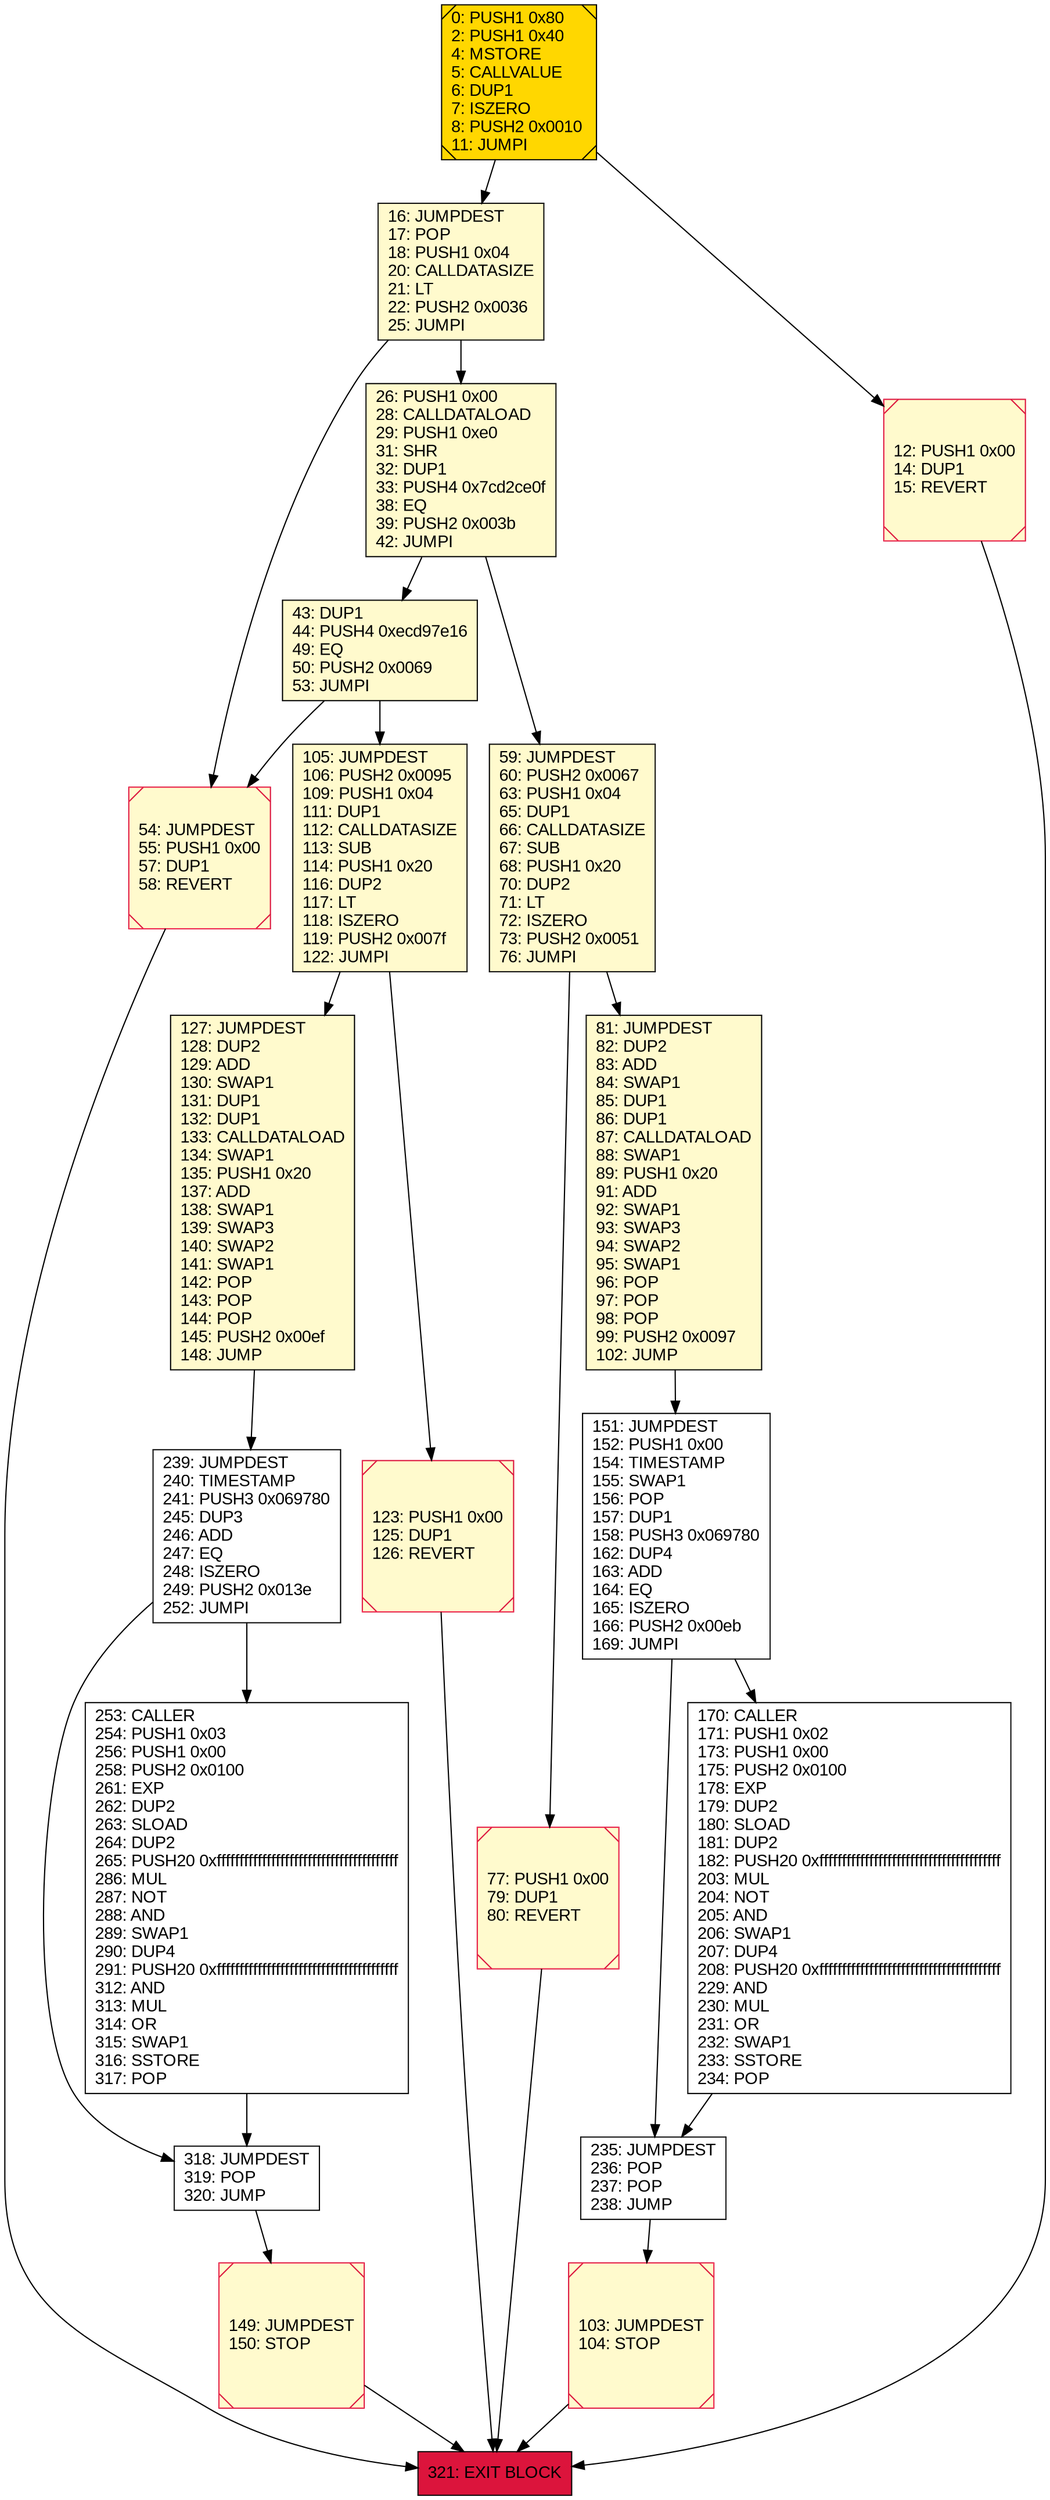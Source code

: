 digraph G {
bgcolor=transparent rankdir=UD;
node [shape=box style=filled color=black fillcolor=white fontname=arial fontcolor=black];
235 [label="235: JUMPDEST\l236: POP\l237: POP\l238: JUMP\l" ];
321 [label="321: EXIT BLOCK\l" fillcolor=crimson ];
149 [label="149: JUMPDEST\l150: STOP\l" fillcolor=lemonchiffon shape=Msquare color=crimson ];
16 [label="16: JUMPDEST\l17: POP\l18: PUSH1 0x04\l20: CALLDATASIZE\l21: LT\l22: PUSH2 0x0036\l25: JUMPI\l" fillcolor=lemonchiffon ];
77 [label="77: PUSH1 0x00\l79: DUP1\l80: REVERT\l" fillcolor=lemonchiffon shape=Msquare color=crimson ];
127 [label="127: JUMPDEST\l128: DUP2\l129: ADD\l130: SWAP1\l131: DUP1\l132: DUP1\l133: CALLDATALOAD\l134: SWAP1\l135: PUSH1 0x20\l137: ADD\l138: SWAP1\l139: SWAP3\l140: SWAP2\l141: SWAP1\l142: POP\l143: POP\l144: POP\l145: PUSH2 0x00ef\l148: JUMP\l" fillcolor=lemonchiffon ];
12 [label="12: PUSH1 0x00\l14: DUP1\l15: REVERT\l" fillcolor=lemonchiffon shape=Msquare color=crimson ];
43 [label="43: DUP1\l44: PUSH4 0xecd97e16\l49: EQ\l50: PUSH2 0x0069\l53: JUMPI\l" fillcolor=lemonchiffon ];
105 [label="105: JUMPDEST\l106: PUSH2 0x0095\l109: PUSH1 0x04\l111: DUP1\l112: CALLDATASIZE\l113: SUB\l114: PUSH1 0x20\l116: DUP2\l117: LT\l118: ISZERO\l119: PUSH2 0x007f\l122: JUMPI\l" fillcolor=lemonchiffon ];
81 [label="81: JUMPDEST\l82: DUP2\l83: ADD\l84: SWAP1\l85: DUP1\l86: DUP1\l87: CALLDATALOAD\l88: SWAP1\l89: PUSH1 0x20\l91: ADD\l92: SWAP1\l93: SWAP3\l94: SWAP2\l95: SWAP1\l96: POP\l97: POP\l98: POP\l99: PUSH2 0x0097\l102: JUMP\l" fillcolor=lemonchiffon ];
54 [label="54: JUMPDEST\l55: PUSH1 0x00\l57: DUP1\l58: REVERT\l" fillcolor=lemonchiffon shape=Msquare color=crimson ];
103 [label="103: JUMPDEST\l104: STOP\l" fillcolor=lemonchiffon shape=Msquare color=crimson ];
151 [label="151: JUMPDEST\l152: PUSH1 0x00\l154: TIMESTAMP\l155: SWAP1\l156: POP\l157: DUP1\l158: PUSH3 0x069780\l162: DUP4\l163: ADD\l164: EQ\l165: ISZERO\l166: PUSH2 0x00eb\l169: JUMPI\l" ];
59 [label="59: JUMPDEST\l60: PUSH2 0x0067\l63: PUSH1 0x04\l65: DUP1\l66: CALLDATASIZE\l67: SUB\l68: PUSH1 0x20\l70: DUP2\l71: LT\l72: ISZERO\l73: PUSH2 0x0051\l76: JUMPI\l" fillcolor=lemonchiffon ];
0 [label="0: PUSH1 0x80\l2: PUSH1 0x40\l4: MSTORE\l5: CALLVALUE\l6: DUP1\l7: ISZERO\l8: PUSH2 0x0010\l11: JUMPI\l" fillcolor=lemonchiffon shape=Msquare fillcolor=gold ];
318 [label="318: JUMPDEST\l319: POP\l320: JUMP\l" ];
123 [label="123: PUSH1 0x00\l125: DUP1\l126: REVERT\l" fillcolor=lemonchiffon shape=Msquare color=crimson ];
253 [label="253: CALLER\l254: PUSH1 0x03\l256: PUSH1 0x00\l258: PUSH2 0x0100\l261: EXP\l262: DUP2\l263: SLOAD\l264: DUP2\l265: PUSH20 0xffffffffffffffffffffffffffffffffffffffff\l286: MUL\l287: NOT\l288: AND\l289: SWAP1\l290: DUP4\l291: PUSH20 0xffffffffffffffffffffffffffffffffffffffff\l312: AND\l313: MUL\l314: OR\l315: SWAP1\l316: SSTORE\l317: POP\l" ];
170 [label="170: CALLER\l171: PUSH1 0x02\l173: PUSH1 0x00\l175: PUSH2 0x0100\l178: EXP\l179: DUP2\l180: SLOAD\l181: DUP2\l182: PUSH20 0xffffffffffffffffffffffffffffffffffffffff\l203: MUL\l204: NOT\l205: AND\l206: SWAP1\l207: DUP4\l208: PUSH20 0xffffffffffffffffffffffffffffffffffffffff\l229: AND\l230: MUL\l231: OR\l232: SWAP1\l233: SSTORE\l234: POP\l" ];
26 [label="26: PUSH1 0x00\l28: CALLDATALOAD\l29: PUSH1 0xe0\l31: SHR\l32: DUP1\l33: PUSH4 0x7cd2ce0f\l38: EQ\l39: PUSH2 0x003b\l42: JUMPI\l" fillcolor=lemonchiffon ];
239 [label="239: JUMPDEST\l240: TIMESTAMP\l241: PUSH3 0x069780\l245: DUP3\l246: ADD\l247: EQ\l248: ISZERO\l249: PUSH2 0x013e\l252: JUMPI\l" ];
149 -> 321;
81 -> 151;
253 -> 318;
26 -> 59;
59 -> 81;
105 -> 123;
151 -> 170;
127 -> 239;
235 -> 103;
16 -> 54;
318 -> 149;
123 -> 321;
43 -> 54;
239 -> 253;
239 -> 318;
12 -> 321;
77 -> 321;
26 -> 43;
54 -> 321;
103 -> 321;
0 -> 12;
59 -> 77;
151 -> 235;
16 -> 26;
105 -> 127;
170 -> 235;
0 -> 16;
43 -> 105;
}